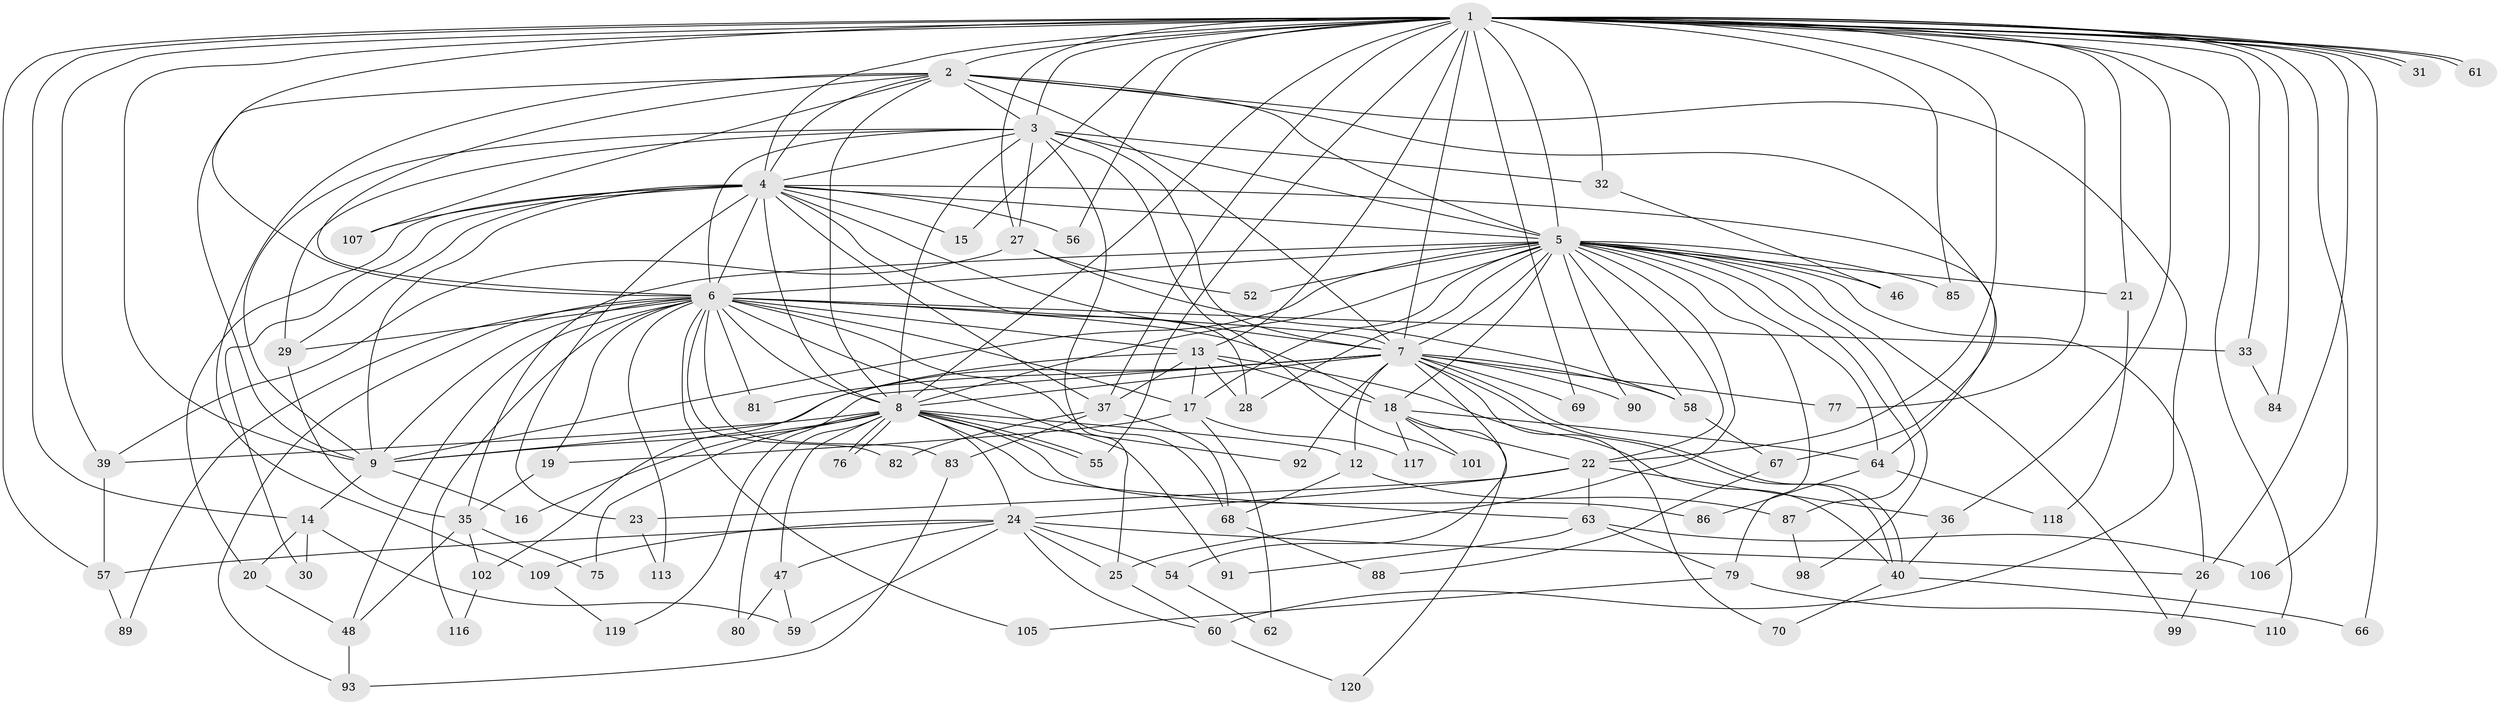// Generated by graph-tools (version 1.1) at 2025/23/03/03/25 07:23:46]
// undirected, 89 vertices, 217 edges
graph export_dot {
graph [start="1"]
  node [color=gray90,style=filled];
  1 [super="+96"];
  2 [super="+103"];
  3 [super="+78"];
  4 [super="+53"];
  5 [super="+11"];
  6 [super="+10"];
  7 [super="+50"];
  8 [super="+42"];
  9 [super="+41"];
  12;
  13 [super="+74"];
  14;
  15;
  16;
  17 [super="+34"];
  18 [super="+45"];
  19;
  20;
  21;
  22 [super="+51"];
  23;
  24 [super="+73"];
  25 [super="+108"];
  26;
  27;
  28 [super="+44"];
  29 [super="+94"];
  30;
  31;
  32;
  33;
  35 [super="+38"];
  36 [super="+71"];
  37 [super="+100"];
  39 [super="+49"];
  40 [super="+43"];
  46;
  47;
  48 [super="+112"];
  52;
  54;
  55 [super="+114"];
  56;
  57 [super="+65"];
  58 [super="+104"];
  59 [super="+95"];
  60 [super="+111"];
  61;
  62;
  63;
  64 [super="+72"];
  66;
  67;
  68 [super="+115"];
  69;
  70;
  75;
  76;
  77;
  79;
  80;
  81;
  82;
  83;
  84;
  85;
  86;
  87;
  88;
  89;
  90;
  91;
  92;
  93 [super="+97"];
  98;
  99;
  101;
  102;
  105;
  106;
  107;
  109;
  110;
  113;
  116;
  117;
  118;
  119;
  120;
  1 -- 2;
  1 -- 3 [weight=2];
  1 -- 4;
  1 -- 5;
  1 -- 6 [weight=2];
  1 -- 7 [weight=2];
  1 -- 8;
  1 -- 9;
  1 -- 13;
  1 -- 14;
  1 -- 15;
  1 -- 21;
  1 -- 22;
  1 -- 26;
  1 -- 27;
  1 -- 31;
  1 -- 31;
  1 -- 32;
  1 -- 33;
  1 -- 36;
  1 -- 39;
  1 -- 56;
  1 -- 61;
  1 -- 61;
  1 -- 66;
  1 -- 69;
  1 -- 77;
  1 -- 84;
  1 -- 85;
  1 -- 106;
  1 -- 110;
  1 -- 37;
  1 -- 57;
  1 -- 55;
  2 -- 3;
  2 -- 4;
  2 -- 5;
  2 -- 6 [weight=2];
  2 -- 7 [weight=2];
  2 -- 8;
  2 -- 9;
  2 -- 60 [weight=2];
  2 -- 67;
  2 -- 107;
  2 -- 109;
  3 -- 4;
  3 -- 5;
  3 -- 6 [weight=2];
  3 -- 7;
  3 -- 8;
  3 -- 9;
  3 -- 25;
  3 -- 27;
  3 -- 29;
  3 -- 32;
  3 -- 101;
  4 -- 5 [weight=2];
  4 -- 6 [weight=3];
  4 -- 7;
  4 -- 8;
  4 -- 9 [weight=2];
  4 -- 15;
  4 -- 20;
  4 -- 23;
  4 -- 28;
  4 -- 30;
  4 -- 37;
  4 -- 56;
  4 -- 107;
  4 -- 29;
  4 -- 64;
  5 -- 6 [weight=2];
  5 -- 7;
  5 -- 8;
  5 -- 9;
  5 -- 17;
  5 -- 18;
  5 -- 21;
  5 -- 22;
  5 -- 26;
  5 -- 35;
  5 -- 46;
  5 -- 64;
  5 -- 79;
  5 -- 85;
  5 -- 87;
  5 -- 90;
  5 -- 98;
  5 -- 99;
  5 -- 52;
  5 -- 58;
  5 -- 28;
  5 -- 25;
  6 -- 7 [weight=2];
  6 -- 8 [weight=2];
  6 -- 9 [weight=2];
  6 -- 17;
  6 -- 29;
  6 -- 33;
  6 -- 82;
  6 -- 83;
  6 -- 89;
  6 -- 93;
  6 -- 113;
  6 -- 116;
  6 -- 105;
  6 -- 13;
  6 -- 81;
  6 -- 18 [weight=2];
  6 -- 19;
  6 -- 91;
  6 -- 68;
  6 -- 48;
  7 -- 8;
  7 -- 9;
  7 -- 12;
  7 -- 40;
  7 -- 40;
  7 -- 54;
  7 -- 58;
  7 -- 69;
  7 -- 70;
  7 -- 77;
  7 -- 81;
  7 -- 92;
  7 -- 119;
  7 -- 90;
  8 -- 9;
  8 -- 12;
  8 -- 16;
  8 -- 24;
  8 -- 39;
  8 -- 47;
  8 -- 55;
  8 -- 55;
  8 -- 63;
  8 -- 75;
  8 -- 76;
  8 -- 76;
  8 -- 80;
  8 -- 86;
  8 -- 92;
  9 -- 14;
  9 -- 16;
  12 -- 68;
  12 -- 87;
  13 -- 28;
  13 -- 37;
  13 -- 102;
  13 -- 17;
  13 -- 40;
  13 -- 18;
  14 -- 20;
  14 -- 30;
  14 -- 59;
  17 -- 19;
  17 -- 117;
  17 -- 62;
  18 -- 64;
  18 -- 117;
  18 -- 120;
  18 -- 101;
  18 -- 22;
  19 -- 35;
  20 -- 48;
  21 -- 118;
  22 -- 23;
  22 -- 24;
  22 -- 36;
  22 -- 63;
  23 -- 113;
  24 -- 25;
  24 -- 47;
  24 -- 54;
  24 -- 57;
  24 -- 109;
  24 -- 26;
  24 -- 59;
  24 -- 60;
  25 -- 60;
  26 -- 99;
  27 -- 52;
  27 -- 39;
  27 -- 58;
  29 -- 35;
  32 -- 46;
  33 -- 84;
  35 -- 48;
  35 -- 75;
  35 -- 102;
  36 -- 40;
  37 -- 68;
  37 -- 82;
  37 -- 83;
  39 -- 57;
  40 -- 66;
  40 -- 70;
  47 -- 59;
  47 -- 80;
  48 -- 93;
  54 -- 62;
  57 -- 89;
  58 -- 67;
  60 -- 120;
  63 -- 79;
  63 -- 91;
  63 -- 106;
  64 -- 86;
  64 -- 118;
  67 -- 88;
  68 -- 88;
  79 -- 105;
  79 -- 110;
  83 -- 93;
  87 -- 98;
  102 -- 116;
  109 -- 119;
}
